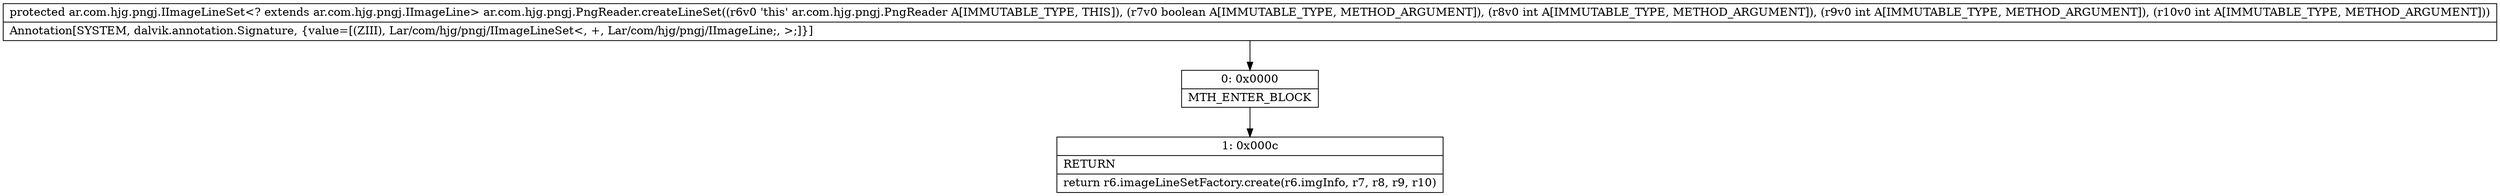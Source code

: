 digraph "CFG forar.com.hjg.pngj.PngReader.createLineSet(ZIII)Lar\/com\/hjg\/pngj\/IImageLineSet;" {
Node_0 [shape=record,label="{0\:\ 0x0000|MTH_ENTER_BLOCK\l}"];
Node_1 [shape=record,label="{1\:\ 0x000c|RETURN\l|return r6.imageLineSetFactory.create(r6.imgInfo, r7, r8, r9, r10)\l}"];
MethodNode[shape=record,label="{protected ar.com.hjg.pngj.IImageLineSet\<? extends ar.com.hjg.pngj.IImageLine\> ar.com.hjg.pngj.PngReader.createLineSet((r6v0 'this' ar.com.hjg.pngj.PngReader A[IMMUTABLE_TYPE, THIS]), (r7v0 boolean A[IMMUTABLE_TYPE, METHOD_ARGUMENT]), (r8v0 int A[IMMUTABLE_TYPE, METHOD_ARGUMENT]), (r9v0 int A[IMMUTABLE_TYPE, METHOD_ARGUMENT]), (r10v0 int A[IMMUTABLE_TYPE, METHOD_ARGUMENT]))  | Annotation[SYSTEM, dalvik.annotation.Signature, \{value=[(ZIII), Lar\/com\/hjg\/pngj\/IImageLineSet\<, +, Lar\/com\/hjg\/pngj\/IImageLine;, \>;]\}]\l}"];
MethodNode -> Node_0;
Node_0 -> Node_1;
}

